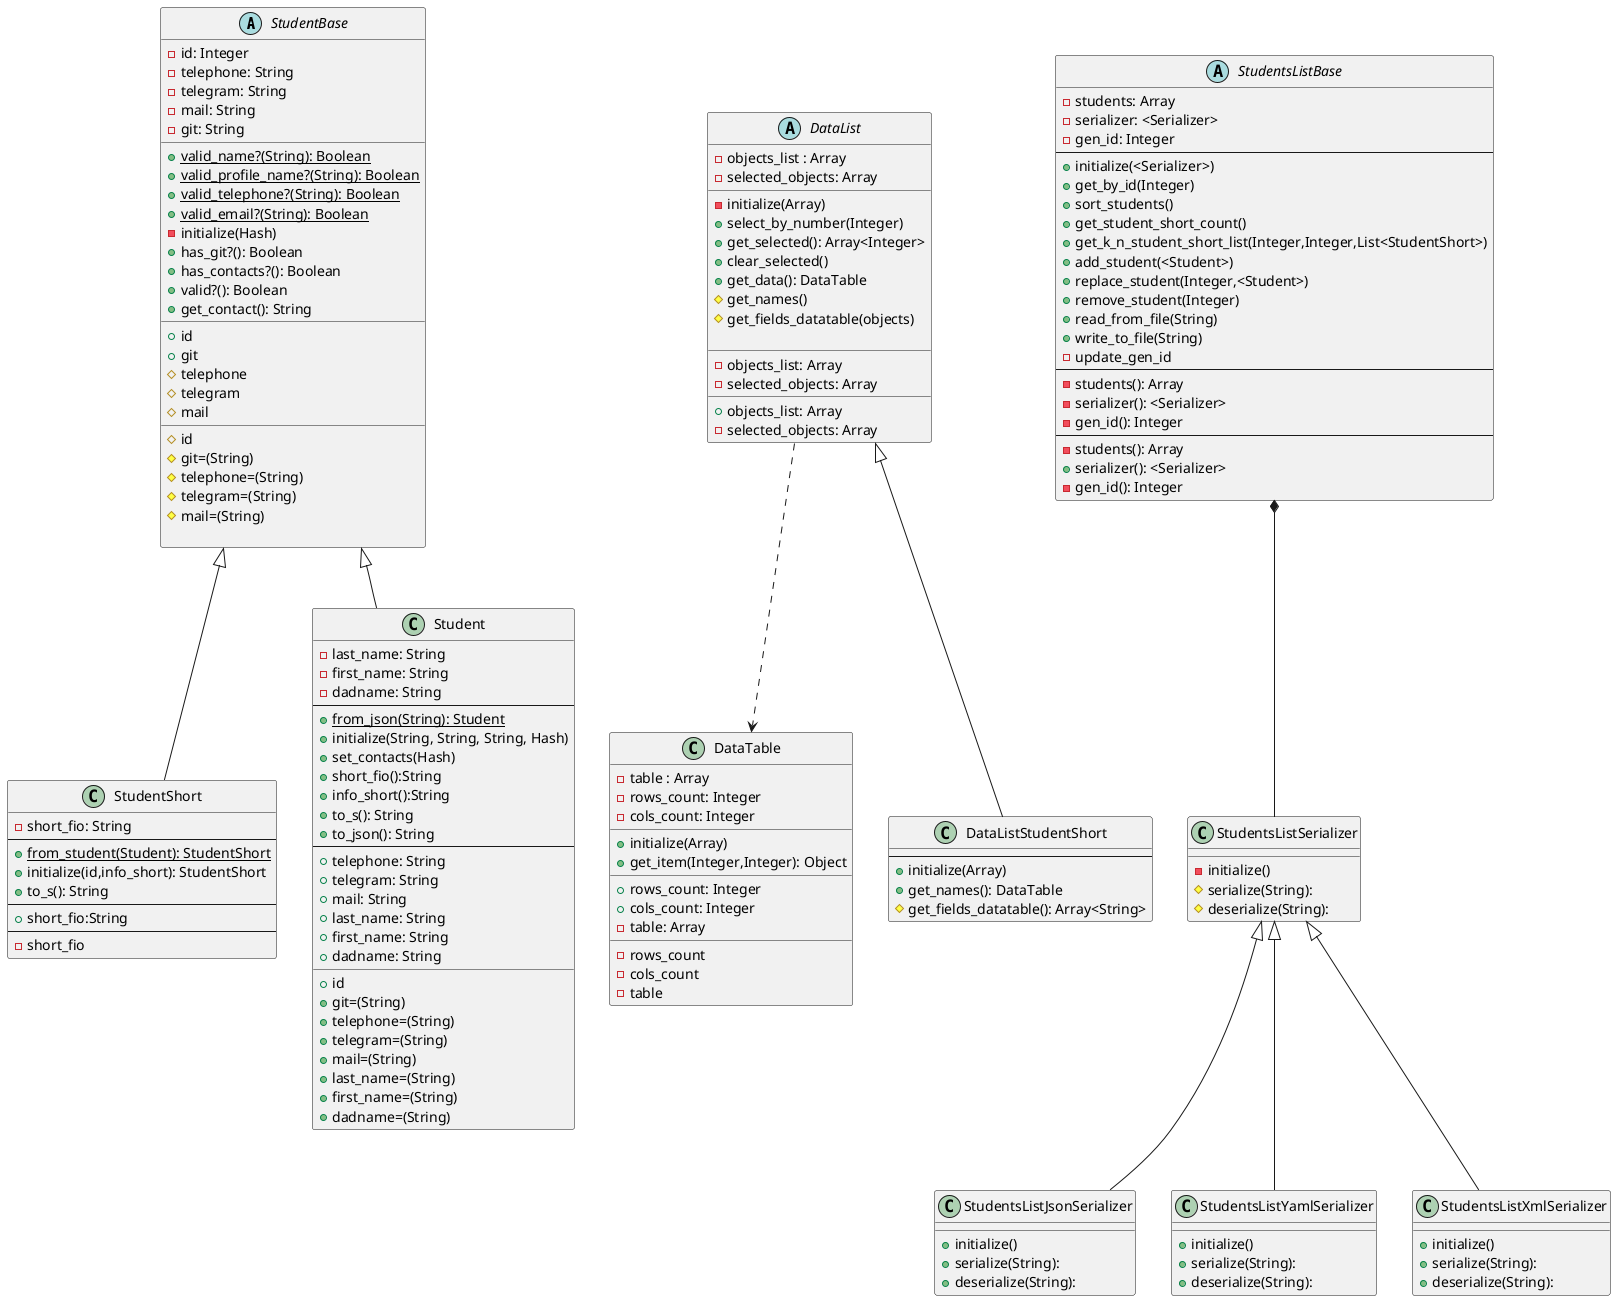 @startuml
'https://plantuml.com/class-diagram
abstract class StudentBase {
    -id: Integer
    -telephone: String
    -telegram: String
    -mail: String
    -git: String
    __
    +{static}valid_name?(String): Boolean
    +{static}valid_profile_name?(String): Boolean
    +{static}valid_telephone?(String): Boolean
    +{static}valid_email?(String): Boolean
    -initialize(Hash)
    +has_git?(): Boolean
    +has_contacts?(): Boolean
    +valid?(): Boolean
    +get_contact(): String
    __
    +id
    +git
    #telephone
    #telegram
    #mail
    __
    #id
    #git=(String)
    #telephone=(String)
    #telegram=(String)
    #mail=(String)

}
class StudentShort extends StudentBase {
    -short_fio: String
    --
    +{static}from_student(Student): StudentShort
    +initialize(id,info_short): StudentShort
    +to_s(): String
    --
    +short_fio:String
    --
    -short_fio
}
class Student extends StudentBase{
    -last_name: String
    -first_name: String
    -dadname: String
    --
    +{static}from_json(String): Student
    +initialize(String, String, String, Hash)
    +set_contacts(Hash)
    +short_fio():String
    +info_short():String
    +to_s(): String
    +to_json(): String
    --
    +telephone: String
    +telegram: String
    +mail: String
    +last_name: String
    +first_name: String
    +dadname: String
    __
    +id
    +git=(String)
    +telephone=(String)
    +telegram=(String)
    +mail=(String)
    +last_name=(String)
    +first_name=(String)
    +dadname=(String)
}

class DataTable{
    -table : Array
    -rows_count: Integer
    -cols_count: Integer
    __
    +initialize(Array)
    +get_item(Integer,Integer): Object
    __
    +rows_count: Integer
    +cols_count: Integer
    -table: Array
    __
    -rows_count
    -cols_count
    -table
}
abstract class DataList{
    -objects_list : Array
    -selected_objects: Array
    __
    -initialize(Array)
    +select_by_number(Integer)
    +get_selected(): Array<Integer>
    +clear_selected()
    +get_data(): DataTable
    #get_names()
    #get_fields_datatable(objects)

    __
    -objects_list: Array
    -selected_objects: Array
    __
    +objects_list: Array
    -selected_objects: Array
}

class DataListStudentShort extends DataList{
    --
    +initialize(Array)
    +get_names(): DataTable
    #get_fields_datatable(): Array<String>
}

abstract class StudentsListBase{
    -students: Array
    -serializer: <Serializer>
    -gen_id: Integer
    --
    +initialize(<Serializer>)
    +get_by_id(Integer)
    +sort_students()
    +get_student_short_count()
    +get_k_n_student_short_list(Integer,Integer,List<StudentShort>)
    +add_student(<Student>)
    +replace_student(Integer,<Student>)
    +remove_student(Integer)
    +read_from_file(String)
    +write_to_file(String)
    -update_gen_id
    --
    -students(): Array
    -serializer(): <Serializer>
    -gen_id(): Integer
    --
    -students(): Array
    +serializer(): <Serializer>
    -gen_id(): Integer
}

class StudentsListSerializer{
    -initialize()
    #serialize(String):
    #deserialize(String):
}

class StudentsListJsonSerializer extends StudentsListSerializer{
    +initialize()
    +serialize(String):
    +deserialize(String):
}

class StudentsListYamlSerializer extends StudentsListSerializer{
    +initialize()
    +serialize(String):
    +deserialize(String):
}

class StudentsListXmlSerializer extends StudentsListSerializer{
    +initialize()
    +serialize(String):
    +deserialize(String):
}



DataList ..> DataTable
StudentsListBase *-- StudentsListSerializer
@enduml
